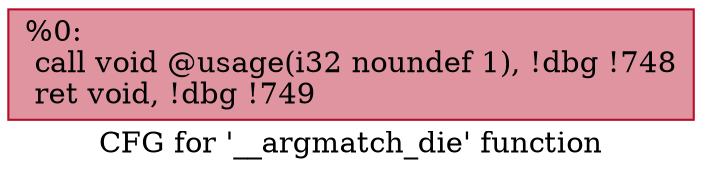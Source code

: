 digraph "CFG for '__argmatch_die' function" {
	label="CFG for '__argmatch_die' function";

	Node0x1824270 [shape=record,color="#b70d28ff", style=filled, fillcolor="#b70d2870",label="{%0:\l  call void @usage(i32 noundef 1), !dbg !748\l  ret void, !dbg !749\l}"];
}
